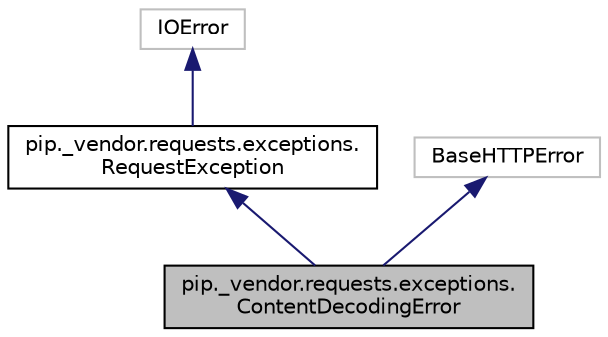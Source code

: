 digraph "pip._vendor.requests.exceptions.ContentDecodingError"
{
  edge [fontname="Helvetica",fontsize="10",labelfontname="Helvetica",labelfontsize="10"];
  node [fontname="Helvetica",fontsize="10",shape=record];
  Node0 [label="pip._vendor.requests.exceptions.\lContentDecodingError",height=0.2,width=0.4,color="black", fillcolor="grey75", style="filled", fontcolor="black"];
  Node1 -> Node0 [dir="back",color="midnightblue",fontsize="10",style="solid",fontname="Helvetica"];
  Node1 [label="pip._vendor.requests.exceptions.\lRequestException",height=0.2,width=0.4,color="black", fillcolor="white", style="filled",URL="$classpip_1_1__vendor_1_1requests_1_1exceptions_1_1_request_exception.html"];
  Node2 -> Node1 [dir="back",color="midnightblue",fontsize="10",style="solid",fontname="Helvetica"];
  Node2 [label="IOError",height=0.2,width=0.4,color="grey75", fillcolor="white", style="filled"];
  Node3 -> Node0 [dir="back",color="midnightblue",fontsize="10",style="solid",fontname="Helvetica"];
  Node3 [label="BaseHTTPError",height=0.2,width=0.4,color="grey75", fillcolor="white", style="filled"];
}
